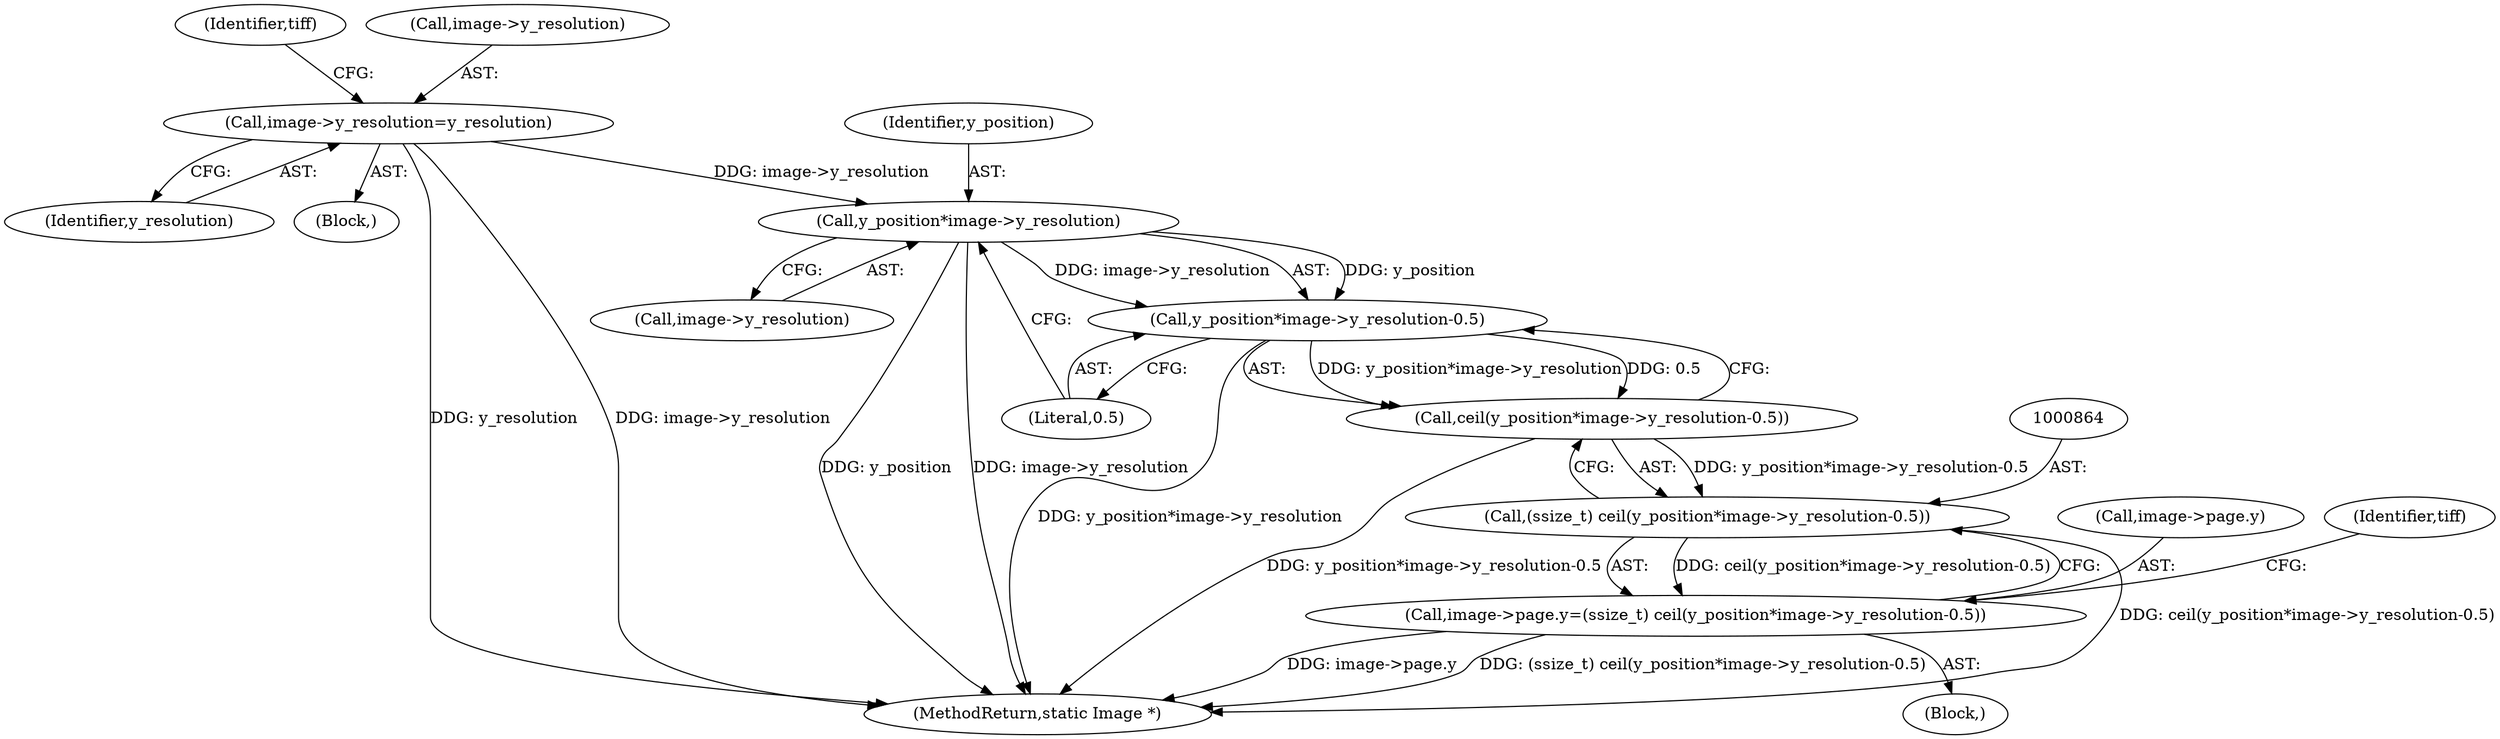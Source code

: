 digraph "0_ImageMagick_58cf5bf4fade82e3b510e8f3463a967278a3e410_0@pointer" {
"1000867" [label="(Call,y_position*image->y_resolution)"];
"1000792" [label="(Call,image->y_resolution=y_resolution)"];
"1000866" [label="(Call,y_position*image->y_resolution-0.5)"];
"1000865" [label="(Call,ceil(y_position*image->y_resolution-0.5))"];
"1000863" [label="(Call,(ssize_t) ceil(y_position*image->y_resolution-0.5))"];
"1000857" [label="(Call,image->page.y=(ssize_t) ceil(y_position*image->y_resolution-0.5))"];
"1000857" [label="(Call,image->page.y=(ssize_t) ceil(y_position*image->y_resolution-0.5))"];
"1000858" [label="(Call,image->page.y)"];
"1000872" [label="(Literal,0.5)"];
"1000863" [label="(Call,(ssize_t) ceil(y_position*image->y_resolution-0.5))"];
"1000876" [label="(Identifier,tiff)"];
"1000866" [label="(Call,y_position*image->y_resolution-0.5)"];
"1000869" [label="(Call,image->y_resolution)"];
"1000792" [label="(Call,image->y_resolution=y_resolution)"];
"1000868" [label="(Identifier,y_position)"];
"1000796" [label="(Identifier,y_resolution)"];
"1000786" [label="(Block,)"];
"1000840" [label="(Block,)"];
"1000800" [label="(Identifier,tiff)"];
"1000793" [label="(Call,image->y_resolution)"];
"1000867" [label="(Call,y_position*image->y_resolution)"];
"1003406" [label="(MethodReturn,static Image *)"];
"1000865" [label="(Call,ceil(y_position*image->y_resolution-0.5))"];
"1000867" -> "1000866"  [label="AST: "];
"1000867" -> "1000869"  [label="CFG: "];
"1000868" -> "1000867"  [label="AST: "];
"1000869" -> "1000867"  [label="AST: "];
"1000872" -> "1000867"  [label="CFG: "];
"1000867" -> "1003406"  [label="DDG: y_position"];
"1000867" -> "1003406"  [label="DDG: image->y_resolution"];
"1000867" -> "1000866"  [label="DDG: y_position"];
"1000867" -> "1000866"  [label="DDG: image->y_resolution"];
"1000792" -> "1000867"  [label="DDG: image->y_resolution"];
"1000792" -> "1000786"  [label="AST: "];
"1000792" -> "1000796"  [label="CFG: "];
"1000793" -> "1000792"  [label="AST: "];
"1000796" -> "1000792"  [label="AST: "];
"1000800" -> "1000792"  [label="CFG: "];
"1000792" -> "1003406"  [label="DDG: y_resolution"];
"1000792" -> "1003406"  [label="DDG: image->y_resolution"];
"1000866" -> "1000865"  [label="AST: "];
"1000866" -> "1000872"  [label="CFG: "];
"1000872" -> "1000866"  [label="AST: "];
"1000865" -> "1000866"  [label="CFG: "];
"1000866" -> "1003406"  [label="DDG: y_position*image->y_resolution"];
"1000866" -> "1000865"  [label="DDG: y_position*image->y_resolution"];
"1000866" -> "1000865"  [label="DDG: 0.5"];
"1000865" -> "1000863"  [label="AST: "];
"1000863" -> "1000865"  [label="CFG: "];
"1000865" -> "1003406"  [label="DDG: y_position*image->y_resolution-0.5"];
"1000865" -> "1000863"  [label="DDG: y_position*image->y_resolution-0.5"];
"1000863" -> "1000857"  [label="AST: "];
"1000864" -> "1000863"  [label="AST: "];
"1000857" -> "1000863"  [label="CFG: "];
"1000863" -> "1003406"  [label="DDG: ceil(y_position*image->y_resolution-0.5)"];
"1000863" -> "1000857"  [label="DDG: ceil(y_position*image->y_resolution-0.5)"];
"1000857" -> "1000840"  [label="AST: "];
"1000858" -> "1000857"  [label="AST: "];
"1000876" -> "1000857"  [label="CFG: "];
"1000857" -> "1003406"  [label="DDG: image->page.y"];
"1000857" -> "1003406"  [label="DDG: (ssize_t) ceil(y_position*image->y_resolution-0.5)"];
}
